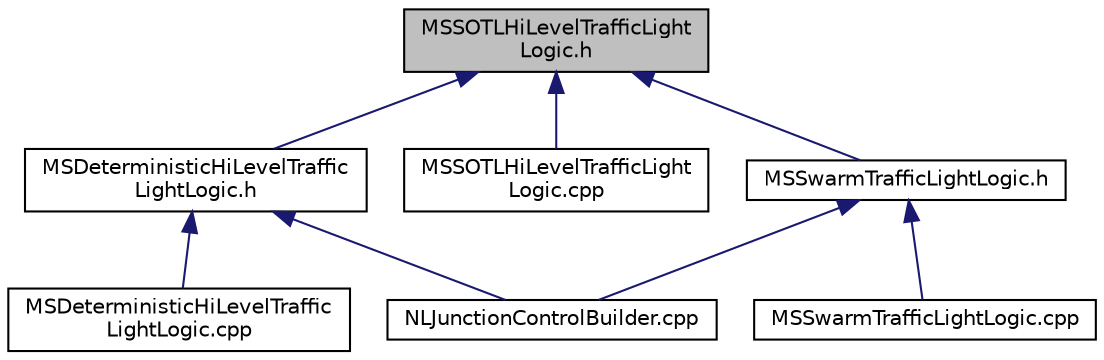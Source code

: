 digraph "MSSOTLHiLevelTrafficLightLogic.h"
{
  edge [fontname="Helvetica",fontsize="10",labelfontname="Helvetica",labelfontsize="10"];
  node [fontname="Helvetica",fontsize="10",shape=record];
  Node102 [label="MSSOTLHiLevelTrafficLight\lLogic.h",height=0.2,width=0.4,color="black", fillcolor="grey75", style="filled", fontcolor="black"];
  Node102 -> Node103 [dir="back",color="midnightblue",fontsize="10",style="solid",fontname="Helvetica"];
  Node103 [label="MSDeterministicHiLevelTraffic\lLightLogic.h",height=0.2,width=0.4,color="black", fillcolor="white", style="filled",URL="$d5/d27/_m_s_deterministic_hi_level_traffic_light_logic_8h.html"];
  Node103 -> Node104 [dir="back",color="midnightblue",fontsize="10",style="solid",fontname="Helvetica"];
  Node104 [label="MSDeterministicHiLevelTraffic\lLightLogic.cpp",height=0.2,width=0.4,color="black", fillcolor="white", style="filled",URL="$d0/de1/_m_s_deterministic_hi_level_traffic_light_logic_8cpp.html"];
  Node103 -> Node105 [dir="back",color="midnightblue",fontsize="10",style="solid",fontname="Helvetica"];
  Node105 [label="NLJunctionControlBuilder.cpp",height=0.2,width=0.4,color="black", fillcolor="white", style="filled",URL="$d8/d64/_n_l_junction_control_builder_8cpp.html"];
  Node102 -> Node106 [dir="back",color="midnightblue",fontsize="10",style="solid",fontname="Helvetica"];
  Node106 [label="MSSOTLHiLevelTrafficLight\lLogic.cpp",height=0.2,width=0.4,color="black", fillcolor="white", style="filled",URL="$dd/dbb/_m_s_s_o_t_l_hi_level_traffic_light_logic_8cpp.html"];
  Node102 -> Node107 [dir="back",color="midnightblue",fontsize="10",style="solid",fontname="Helvetica"];
  Node107 [label="MSSwarmTrafficLightLogic.h",height=0.2,width=0.4,color="black", fillcolor="white", style="filled",URL="$d8/dae/_m_s_swarm_traffic_light_logic_8h.html"];
  Node107 -> Node108 [dir="back",color="midnightblue",fontsize="10",style="solid",fontname="Helvetica"];
  Node108 [label="MSSwarmTrafficLightLogic.cpp",height=0.2,width=0.4,color="black", fillcolor="white", style="filled",URL="$df/da6/_m_s_swarm_traffic_light_logic_8cpp.html"];
  Node107 -> Node105 [dir="back",color="midnightblue",fontsize="10",style="solid",fontname="Helvetica"];
}
